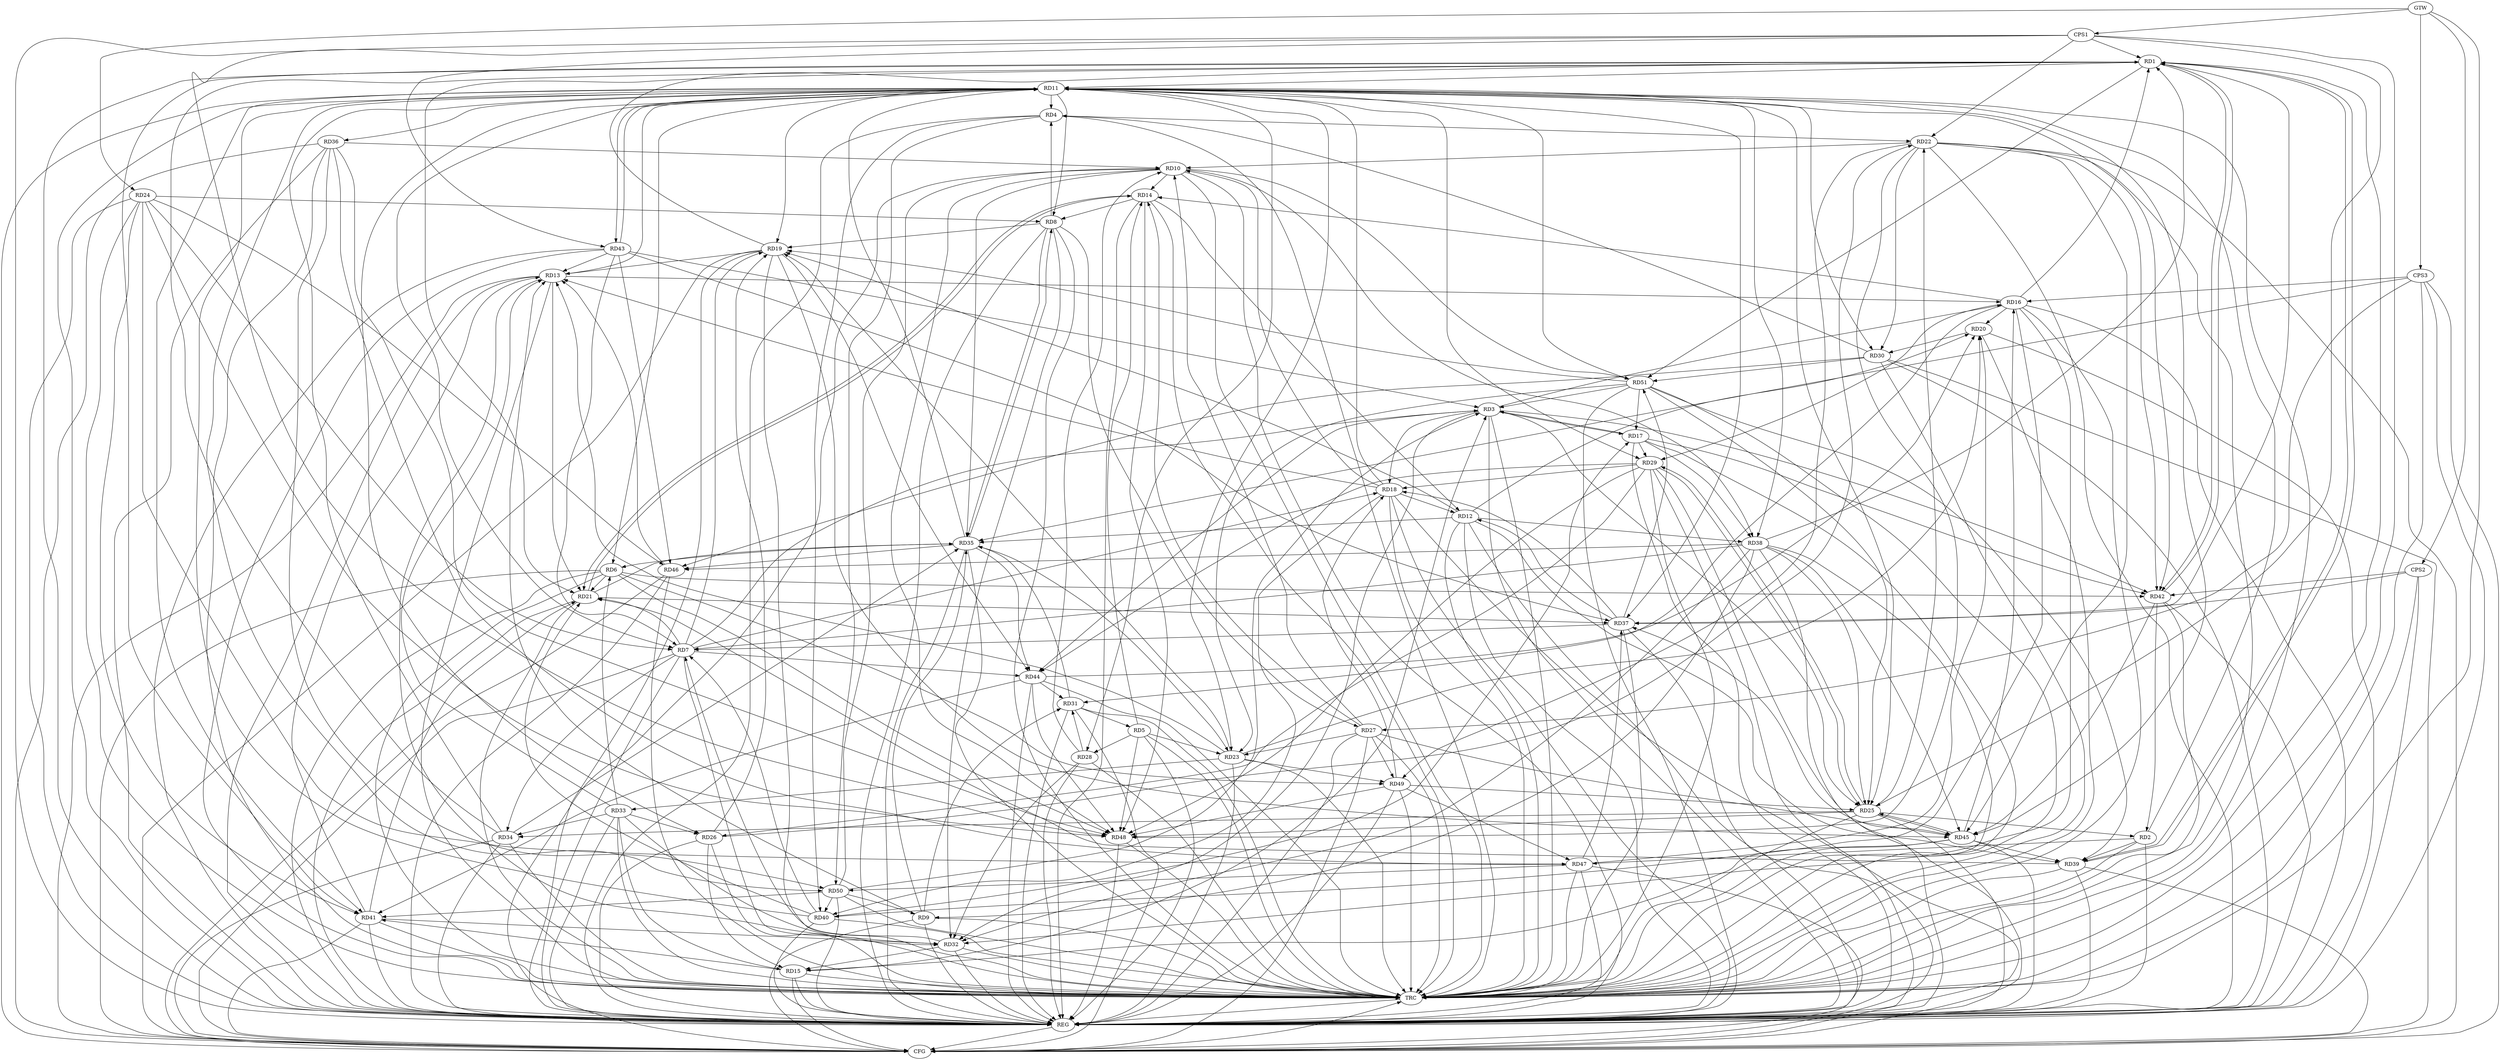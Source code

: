 strict digraph G {
  RD1 [ label="RD1" ];
  RD2 [ label="RD2" ];
  RD3 [ label="RD3" ];
  RD4 [ label="RD4" ];
  RD5 [ label="RD5" ];
  RD6 [ label="RD6" ];
  RD7 [ label="RD7" ];
  RD8 [ label="RD8" ];
  RD9 [ label="RD9" ];
  RD10 [ label="RD10" ];
  RD11 [ label="RD11" ];
  RD12 [ label="RD12" ];
  RD13 [ label="RD13" ];
  RD14 [ label="RD14" ];
  RD15 [ label="RD15" ];
  RD16 [ label="RD16" ];
  RD17 [ label="RD17" ];
  RD18 [ label="RD18" ];
  RD19 [ label="RD19" ];
  RD20 [ label="RD20" ];
  RD21 [ label="RD21" ];
  RD22 [ label="RD22" ];
  RD23 [ label="RD23" ];
  RD24 [ label="RD24" ];
  RD25 [ label="RD25" ];
  RD26 [ label="RD26" ];
  RD27 [ label="RD27" ];
  RD28 [ label="RD28" ];
  RD29 [ label="RD29" ];
  RD30 [ label="RD30" ];
  RD31 [ label="RD31" ];
  RD32 [ label="RD32" ];
  RD33 [ label="RD33" ];
  RD34 [ label="RD34" ];
  RD35 [ label="RD35" ];
  RD36 [ label="RD36" ];
  RD37 [ label="RD37" ];
  RD38 [ label="RD38" ];
  RD39 [ label="RD39" ];
  RD40 [ label="RD40" ];
  RD41 [ label="RD41" ];
  RD42 [ label="RD42" ];
  RD43 [ label="RD43" ];
  RD44 [ label="RD44" ];
  RD45 [ label="RD45" ];
  RD46 [ label="RD46" ];
  RD47 [ label="RD47" ];
  RD48 [ label="RD48" ];
  RD49 [ label="RD49" ];
  RD50 [ label="RD50" ];
  RD51 [ label="RD51" ];
  CPS1 [ label="CPS1" ];
  CPS2 [ label="CPS2" ];
  CPS3 [ label="CPS3" ];
  GTW [ label="GTW" ];
  REG [ label="REG" ];
  CFG [ label="CFG" ];
  TRC [ label="TRC" ];
  RD1 -> RD11;
  RD16 -> RD1;
  RD19 -> RD1;
  RD1 -> RD21;
  RD34 -> RD1;
  RD1 -> RD37;
  RD38 -> RD1;
  RD1 -> RD39;
  RD39 -> RD1;
  RD1 -> RD41;
  RD1 -> RD42;
  RD42 -> RD1;
  RD1 -> RD51;
  RD2 -> RD11;
  RD25 -> RD2;
  RD2 -> RD39;
  RD42 -> RD2;
  RD2 -> RD47;
  RD7 -> RD3;
  RD15 -> RD3;
  RD3 -> RD16;
  RD3 -> RD17;
  RD17 -> RD3;
  RD3 -> RD18;
  RD3 -> RD25;
  RD3 -> RD32;
  RD3 -> RD42;
  RD43 -> RD3;
  RD3 -> RD44;
  RD50 -> RD3;
  RD51 -> RD3;
  RD8 -> RD4;
  RD4 -> RD22;
  RD30 -> RD4;
  RD4 -> RD40;
  RD4 -> RD50;
  RD5 -> RD14;
  RD5 -> RD23;
  RD5 -> RD28;
  RD31 -> RD5;
  RD5 -> RD48;
  RD6 -> RD21;
  RD33 -> RD6;
  RD35 -> RD6;
  RD6 -> RD42;
  RD6 -> RD48;
  RD6 -> RD49;
  RD11 -> RD7;
  RD7 -> RD18;
  RD7 -> RD19;
  RD7 -> RD21;
  RD24 -> RD7;
  RD32 -> RD7;
  RD7 -> RD34;
  RD37 -> RD7;
  RD38 -> RD7;
  RD40 -> RD7;
  RD43 -> RD7;
  RD7 -> RD44;
  RD14 -> RD8;
  RD8 -> RD19;
  RD24 -> RD8;
  RD8 -> RD27;
  RD8 -> RD32;
  RD8 -> RD35;
  RD35 -> RD8;
  RD9 -> RD13;
  RD9 -> RD31;
  RD9 -> RD35;
  RD38 -> RD9;
  RD50 -> RD9;
  RD10 -> RD14;
  RD18 -> RD10;
  RD22 -> RD10;
  RD27 -> RD10;
  RD28 -> RD10;
  RD10 -> RD35;
  RD36 -> RD10;
  RD10 -> RD38;
  RD10 -> RD48;
  RD50 -> RD10;
  RD10 -> RD51;
  RD13 -> RD11;
  RD18 -> RD11;
  RD11 -> RD19;
  RD11 -> RD23;
  RD11 -> RD25;
  RD34 -> RD11;
  RD35 -> RD11;
  RD11 -> RD37;
  RD11 -> RD38;
  RD40 -> RD11;
  RD43 -> RD11;
  RD11 -> RD50;
  RD14 -> RD12;
  RD18 -> RD12;
  RD12 -> RD19;
  RD12 -> RD20;
  RD12 -> RD35;
  RD37 -> RD12;
  RD12 -> RD38;
  RD12 -> RD39;
  RD13 -> RD16;
  RD18 -> RD13;
  RD19 -> RD13;
  RD13 -> RD21;
  RD23 -> RD13;
  RD13 -> RD32;
  RD33 -> RD13;
  RD41 -> RD13;
  RD43 -> RD13;
  RD46 -> RD13;
  RD16 -> RD14;
  RD14 -> RD21;
  RD21 -> RD14;
  RD27 -> RD14;
  RD14 -> RD48;
  RD26 -> RD15;
  RD32 -> RD15;
  RD33 -> RD15;
  RD15 -> RD41;
  RD45 -> RD15;
  RD16 -> RD20;
  RD16 -> RD29;
  RD16 -> RD31;
  RD16 -> RD32;
  RD16 -> RD40;
  RD45 -> RD16;
  RD17 -> RD29;
  RD17 -> RD38;
  RD40 -> RD17;
  RD17 -> RD42;
  RD51 -> RD17;
  RD29 -> RD18;
  RD37 -> RD18;
  RD18 -> RD40;
  RD49 -> RD18;
  RD23 -> RD19;
  RD26 -> RD19;
  RD19 -> RD44;
  RD19 -> RD45;
  RD51 -> RD19;
  RD23 -> RD20;
  RD20 -> RD30;
  RD44 -> RD20;
  RD47 -> RD20;
  RD21 -> RD35;
  RD21 -> RD37;
  RD39 -> RD21;
  RD40 -> RD21;
  RD41 -> RD21;
  RD25 -> RD22;
  RD26 -> RD22;
  RD22 -> RD30;
  RD22 -> RD42;
  RD22 -> RD45;
  RD22 -> RD48;
  RD22 -> RD49;
  RD27 -> RD23;
  RD23 -> RD33;
  RD35 -> RD23;
  RD23 -> RD49;
  RD51 -> RD23;
  RD24 -> RD41;
  RD24 -> RD46;
  RD24 -> RD47;
  RD24 -> RD48;
  RD25 -> RD29;
  RD29 -> RD25;
  RD25 -> RD34;
  RD38 -> RD25;
  RD25 -> RD45;
  RD45 -> RD25;
  RD25 -> RD48;
  RD49 -> RD25;
  RD51 -> RD25;
  RD29 -> RD26;
  RD33 -> RD26;
  RD27 -> RD45;
  RD27 -> RD49;
  RD28 -> RD31;
  RD28 -> RD32;
  RD29 -> RD44;
  RD29 -> RD48;
  RD30 -> RD46;
  RD30 -> RD51;
  RD31 -> RD35;
  RD44 -> RD31;
  RD33 -> RD32;
  RD38 -> RD32;
  RD41 -> RD32;
  RD33 -> RD34;
  RD34 -> RD35;
  RD35 -> RD44;
  RD35 -> RD46;
  RD36 -> RD47;
  RD36 -> RD48;
  RD36 -> RD50;
  RD43 -> RD37;
  RD45 -> RD37;
  RD47 -> RD37;
  RD37 -> RD51;
  RD38 -> RD45;
  RD38 -> RD46;
  RD45 -> RD39;
  RD51 -> RD39;
  RD50 -> RD40;
  RD44 -> RD41;
  RD50 -> RD41;
  RD42 -> RD45;
  RD43 -> RD46;
  RD44 -> RD48;
  RD49 -> RD47;
  RD47 -> RD50;
  RD49 -> RD48;
  CPS1 -> RD25;
  CPS1 -> RD43;
  CPS1 -> RD48;
  CPS1 -> RD1;
  CPS1 -> RD22;
  CPS2 -> RD42;
  CPS2 -> RD37;
  CPS3 -> RD16;
  CPS3 -> RD35;
  CPS3 -> RD27;
  GTW -> RD24;
  GTW -> CPS1;
  GTW -> CPS2;
  GTW -> CPS3;
  RD1 -> REG;
  RD2 -> REG;
  RD3 -> REG;
  RD4 -> REG;
  RD5 -> REG;
  RD6 -> REG;
  RD7 -> REG;
  RD8 -> REG;
  RD9 -> REG;
  RD10 -> REG;
  RD11 -> REG;
  RD12 -> REG;
  RD13 -> REG;
  RD14 -> REG;
  RD15 -> REG;
  RD16 -> REG;
  RD17 -> REG;
  RD18 -> REG;
  RD19 -> REG;
  RD20 -> REG;
  RD21 -> REG;
  RD22 -> REG;
  RD23 -> REG;
  RD24 -> REG;
  RD25 -> REG;
  RD26 -> REG;
  RD27 -> REG;
  RD28 -> REG;
  RD29 -> REG;
  RD30 -> REG;
  RD31 -> REG;
  RD32 -> REG;
  RD33 -> REG;
  RD34 -> REG;
  RD35 -> REG;
  RD36 -> REG;
  RD37 -> REG;
  RD38 -> REG;
  RD39 -> REG;
  RD40 -> REG;
  RD41 -> REG;
  RD42 -> REG;
  RD43 -> REG;
  RD44 -> REG;
  RD45 -> REG;
  RD46 -> REG;
  RD47 -> REG;
  RD48 -> REG;
  RD49 -> REG;
  RD50 -> REG;
  RD51 -> REG;
  CPS1 -> REG;
  CPS2 -> REG;
  CPS3 -> REG;
  RD46 -> CFG;
  RD11 -> CFG;
  RD29 -> CFG;
  RD36 -> CFG;
  RD7 -> CFG;
  RD47 -> CFG;
  RD15 -> CFG;
  RD34 -> CFG;
  RD41 -> CFG;
  RD12 -> CFG;
  RD13 -> CFG;
  RD10 -> CFG;
  RD22 -> CFG;
  RD6 -> CFG;
  RD30 -> CFG;
  RD39 -> CFG;
  RD19 -> CFG;
  RD27 -> CFG;
  RD31 -> CFG;
  CPS3 -> CFG;
  RD18 -> CFG;
  RD9 -> CFG;
  REG -> CFG;
  RD1 -> TRC;
  RD2 -> TRC;
  RD3 -> TRC;
  RD4 -> TRC;
  RD5 -> TRC;
  RD6 -> TRC;
  RD7 -> TRC;
  RD8 -> TRC;
  RD9 -> TRC;
  RD10 -> TRC;
  RD11 -> TRC;
  RD12 -> TRC;
  RD13 -> TRC;
  RD14 -> TRC;
  RD15 -> TRC;
  RD16 -> TRC;
  RD17 -> TRC;
  RD18 -> TRC;
  RD19 -> TRC;
  RD20 -> TRC;
  RD21 -> TRC;
  RD22 -> TRC;
  RD23 -> TRC;
  RD24 -> TRC;
  RD25 -> TRC;
  RD26 -> TRC;
  RD27 -> TRC;
  RD28 -> TRC;
  RD29 -> TRC;
  RD30 -> TRC;
  RD31 -> TRC;
  RD32 -> TRC;
  RD33 -> TRC;
  RD34 -> TRC;
  RD35 -> TRC;
  RD36 -> TRC;
  RD37 -> TRC;
  RD38 -> TRC;
  RD39 -> TRC;
  RD40 -> TRC;
  RD41 -> TRC;
  RD42 -> TRC;
  RD43 -> TRC;
  RD44 -> TRC;
  RD45 -> TRC;
  RD46 -> TRC;
  RD47 -> TRC;
  RD48 -> TRC;
  RD49 -> TRC;
  RD50 -> TRC;
  RD51 -> TRC;
  CPS1 -> TRC;
  CPS2 -> TRC;
  CPS3 -> TRC;
  GTW -> TRC;
  CFG -> TRC;
  TRC -> REG;
  RD11 -> RD42;
  RD11 -> RD6;
  RD11 -> RD36;
  RD11 -> RD45;
  RD11 -> RD8;
  RD11 -> RD51;
  RD11 -> RD4;
  RD11 -> RD26;
  RD11 -> RD30;
  RD11 -> RD41;
  RD11 -> RD43;
  RD11 -> RD28;
  RD11 -> RD29;
}
